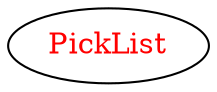 digraph dependencyGraph {
 concentrate=true;
 ranksep="2.0";
 rankdir="LR"; 
 splines="ortho";
"PickList" [fontcolor="red"];
}